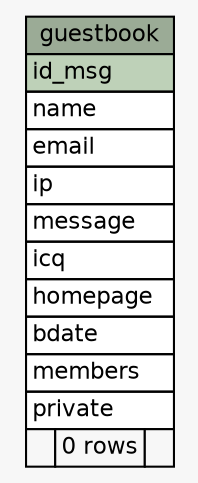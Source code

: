 // dot 2.38.0 on Mac OS X 10.9.4
// SchemaSpy rev 590
digraph "guestbook" {
  graph [
    rankdir="RL"
    bgcolor="#f7f7f7"
    nodesep="0.18"
    ranksep="0.46"
    fontname="Helvetica"
    fontsize="11"
  ];
  node [
    fontname="Helvetica"
    fontsize="11"
    shape="plaintext"
  ];
  edge [
    arrowsize="0.8"
  ];
  "guestbook" [
    label=<
    <TABLE BORDER="0" CELLBORDER="1" CELLSPACING="0" BGCOLOR="#ffffff">
      <TR><TD COLSPAN="3" BGCOLOR="#9bab96" ALIGN="CENTER">guestbook</TD></TR>
      <TR><TD PORT="id_msg" COLSPAN="3" BGCOLOR="#bed1b8" ALIGN="LEFT">id_msg</TD></TR>
      <TR><TD PORT="name" COLSPAN="3" ALIGN="LEFT">name</TD></TR>
      <TR><TD PORT="email" COLSPAN="3" ALIGN="LEFT">email</TD></TR>
      <TR><TD PORT="ip" COLSPAN="3" ALIGN="LEFT">ip</TD></TR>
      <TR><TD PORT="message" COLSPAN="3" ALIGN="LEFT">message</TD></TR>
      <TR><TD PORT="icq" COLSPAN="3" ALIGN="LEFT">icq</TD></TR>
      <TR><TD PORT="homepage" COLSPAN="3" ALIGN="LEFT">homepage</TD></TR>
      <TR><TD PORT="bdate" COLSPAN="3" ALIGN="LEFT">bdate</TD></TR>
      <TR><TD PORT="members" COLSPAN="3" ALIGN="LEFT">members</TD></TR>
      <TR><TD PORT="private" COLSPAN="3" ALIGN="LEFT">private</TD></TR>
      <TR><TD ALIGN="LEFT" BGCOLOR="#f7f7f7">  </TD><TD ALIGN="RIGHT" BGCOLOR="#f7f7f7">0 rows</TD><TD ALIGN="RIGHT" BGCOLOR="#f7f7f7">  </TD></TR>
    </TABLE>>
    URL="tables/guestbook.html"
    tooltip="guestbook"
  ];
}
